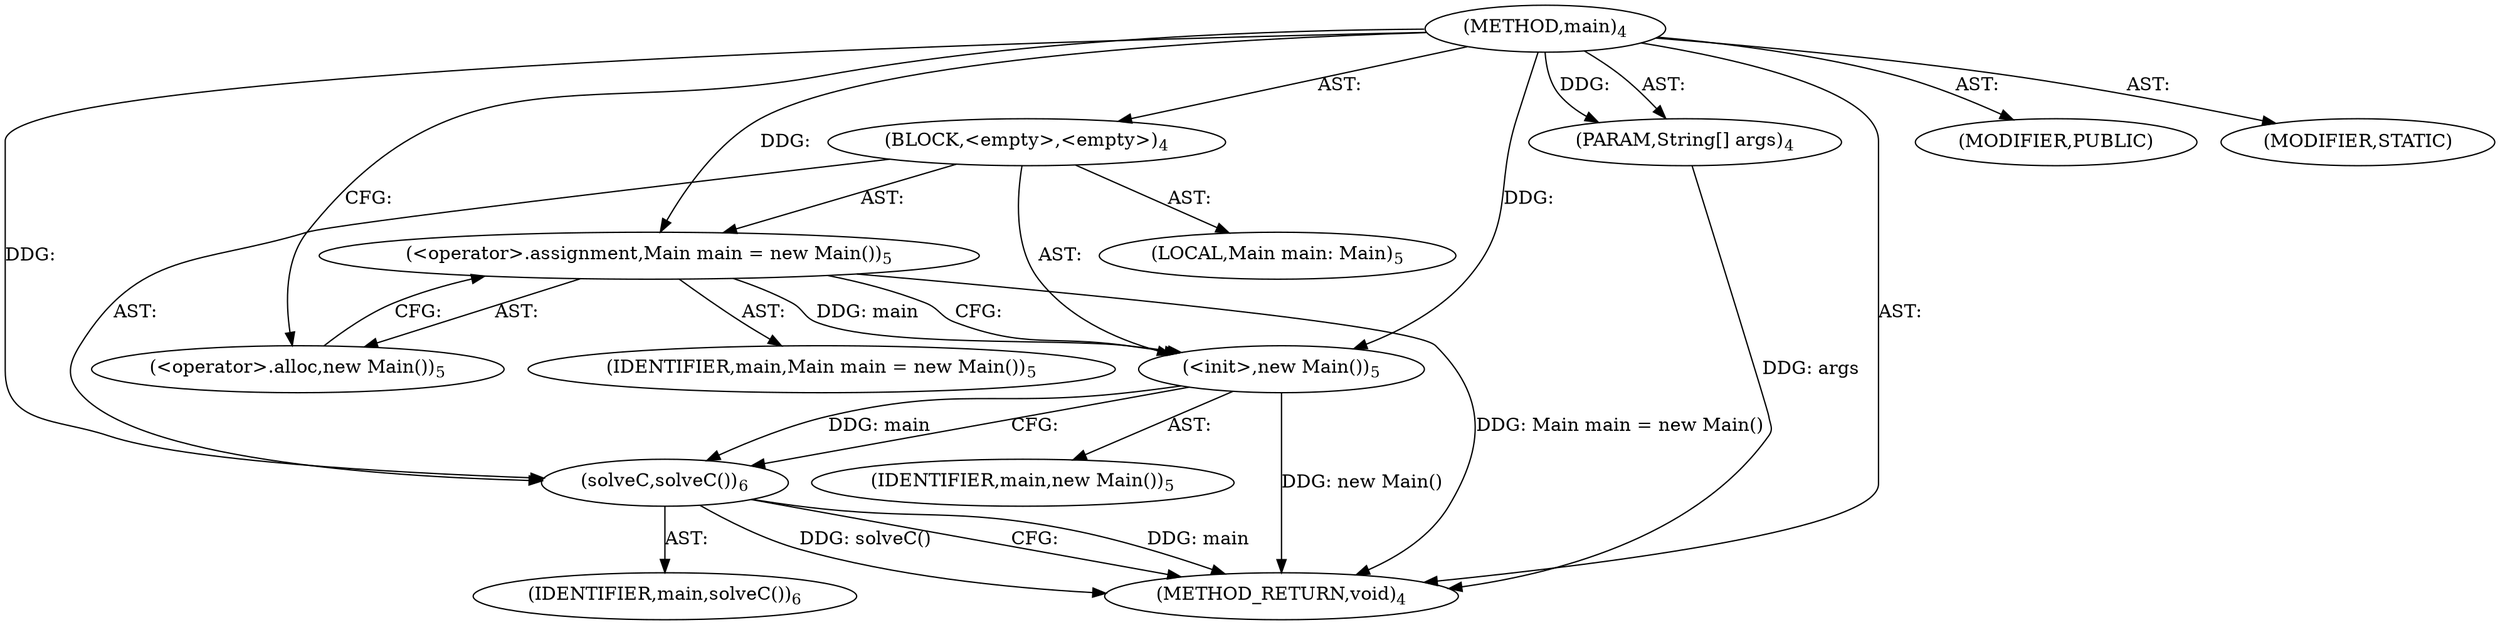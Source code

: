 digraph "main" {  
"19" [label = <(METHOD,main)<SUB>4</SUB>> ]
"20" [label = <(PARAM,String[] args)<SUB>4</SUB>> ]
"21" [label = <(BLOCK,&lt;empty&gt;,&lt;empty&gt;)<SUB>4</SUB>> ]
"4" [label = <(LOCAL,Main main: Main)<SUB>5</SUB>> ]
"22" [label = <(&lt;operator&gt;.assignment,Main main = new Main())<SUB>5</SUB>> ]
"23" [label = <(IDENTIFIER,main,Main main = new Main())<SUB>5</SUB>> ]
"24" [label = <(&lt;operator&gt;.alloc,new Main())<SUB>5</SUB>> ]
"25" [label = <(&lt;init&gt;,new Main())<SUB>5</SUB>> ]
"3" [label = <(IDENTIFIER,main,new Main())<SUB>5</SUB>> ]
"26" [label = <(solveC,solveC())<SUB>6</SUB>> ]
"27" [label = <(IDENTIFIER,main,solveC())<SUB>6</SUB>> ]
"28" [label = <(MODIFIER,PUBLIC)> ]
"29" [label = <(MODIFIER,STATIC)> ]
"30" [label = <(METHOD_RETURN,void)<SUB>4</SUB>> ]
  "19" -> "20"  [ label = "AST: "] 
  "19" -> "21"  [ label = "AST: "] 
  "19" -> "28"  [ label = "AST: "] 
  "19" -> "29"  [ label = "AST: "] 
  "19" -> "30"  [ label = "AST: "] 
  "21" -> "4"  [ label = "AST: "] 
  "21" -> "22"  [ label = "AST: "] 
  "21" -> "25"  [ label = "AST: "] 
  "21" -> "26"  [ label = "AST: "] 
  "22" -> "23"  [ label = "AST: "] 
  "22" -> "24"  [ label = "AST: "] 
  "25" -> "3"  [ label = "AST: "] 
  "26" -> "27"  [ label = "AST: "] 
  "22" -> "25"  [ label = "CFG: "] 
  "25" -> "26"  [ label = "CFG: "] 
  "26" -> "30"  [ label = "CFG: "] 
  "24" -> "22"  [ label = "CFG: "] 
  "19" -> "24"  [ label = "CFG: "] 
  "20" -> "30"  [ label = "DDG: args"] 
  "22" -> "30"  [ label = "DDG: Main main = new Main()"] 
  "25" -> "30"  [ label = "DDG: new Main()"] 
  "26" -> "30"  [ label = "DDG: main"] 
  "26" -> "30"  [ label = "DDG: solveC()"] 
  "19" -> "20"  [ label = "DDG: "] 
  "19" -> "22"  [ label = "DDG: "] 
  "22" -> "25"  [ label = "DDG: main"] 
  "19" -> "25"  [ label = "DDG: "] 
  "25" -> "26"  [ label = "DDG: main"] 
  "19" -> "26"  [ label = "DDG: "] 
}
